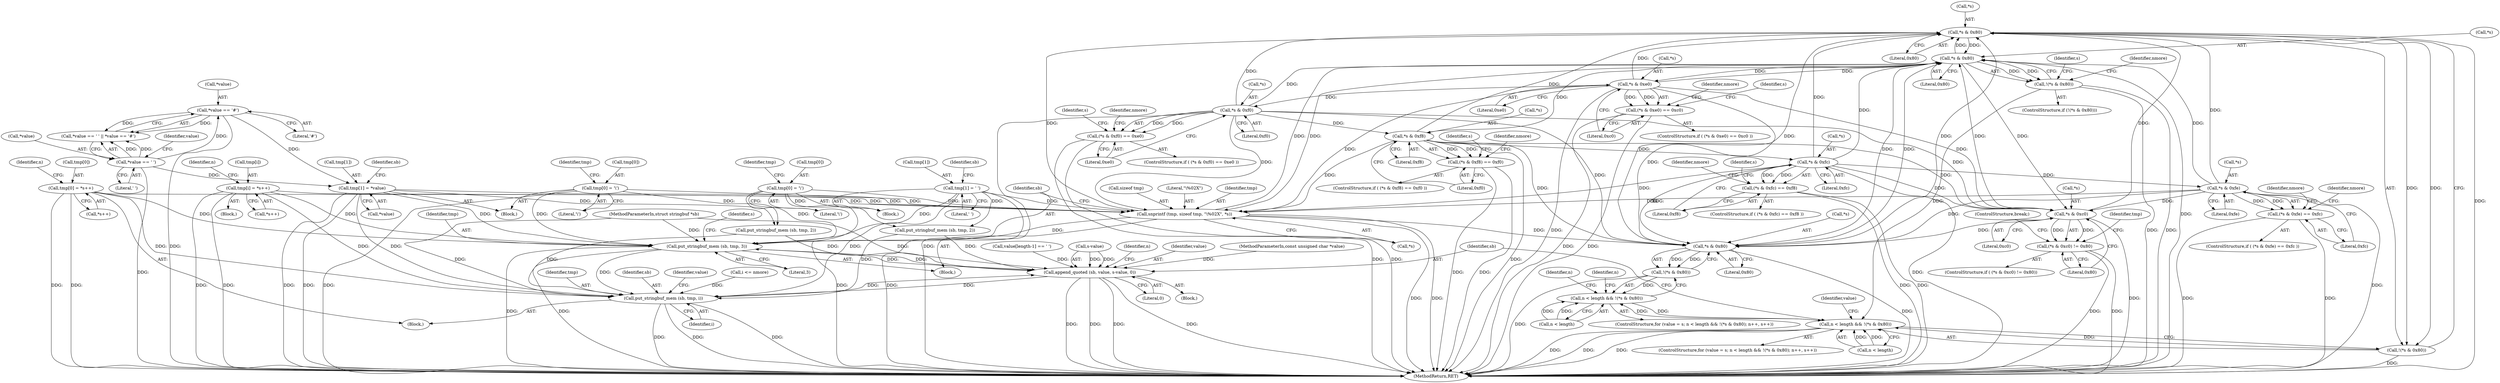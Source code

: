 digraph "0_gnupg_243d12fdec66a4360fbb3e307a046b39b5b4ffc3_0@pointer" {
"1000198" [label="(Call,*s & 0x80)"];
"1000293" [label="(Call,*s & 0xfe)"];
"1000282" [label="(Call,*s & 0xfc)"];
"1000271" [label="(Call,*s & 0xf8)"];
"1000260" [label="(Call,*s & 0xf0)"];
"1000249" [label="(Call,*s & 0xe0)"];
"1000239" [label="(Call,*s & 0x80)"];
"1000198" [label="(Call,*s & 0x80)"];
"1000358" [label="(Call,*s & 0xc0)"];
"1000216" [label="(Call,*s & 0x80)"];
"1000309" [label="(Call,snprintf (tmp, sizeof tmp, \"\\%02X\", *s))"];
"1000364" [label="(Call,tmp[i] = *s++)"];
"1000139" [label="(Call,tmp[1] = *value)"];
"1000129" [label="(Call,*value == '#')"];
"1000125" [label="(Call,*value == ' ')"];
"1000337" [label="(Call,tmp[0] = *s++)"];
"1000134" [label="(Call,tmp[0] = '\\')"];
"1000169" [label="(Call,tmp[1] = ' ')"];
"1000164" [label="(Call,tmp[0] = '\\')"];
"1000197" [label="(Call,!(*s & 0x80))"];
"1000193" [label="(Call,n < length && !(*s & 0x80))"];
"1000211" [label="(Call,n < length && !(*s & 0x80))"];
"1000238" [label="(Call,!(*s & 0x80))"];
"1000248" [label="(Call,(*s & 0xe0) == 0xc0)"];
"1000259" [label="(Call,(*s & 0xf0) == 0xe0)"];
"1000270" [label="(Call,(*s & 0xf8) == 0xf0)"];
"1000281" [label="(Call,(*s & 0xfc) == 0xf8)"];
"1000292" [label="(Call,(*s & 0xfe) == 0xfc)"];
"1000316" [label="(Call,put_stringbuf_mem (sb, tmp, 3))"];
"1000225" [label="(Call,append_quoted (sb, value, s-value, 0))"];
"1000373" [label="(Call,put_stringbuf_mem (sb, tmp, i))"];
"1000357" [label="(Call,(*s & 0xc0) != 0x80)"];
"1000215" [label="(Call,!(*s & 0x80))"];
"1000292" [label="(Call,(*s & 0xfe) == 0xfc)"];
"1000242" [label="(Literal,0x80)"];
"1000128" [label="(Literal,' ')"];
"1000258" [label="(ControlStructure,if ( (*s & 0xf0) == 0xe0 ))"];
"1000311" [label="(Call,sizeof tmp)"];
"1000362" [label="(Literal,0x80)"];
"1000314" [label="(Call,*s)"];
"1000273" [label="(Identifier,s)"];
"1000212" [label="(Call,n < length)"];
"1000270" [label="(Call,(*s & 0xf8) == 0xf0)"];
"1000373" [label="(Call,put_stringbuf_mem (sb, tmp, i))"];
"1000277" [label="(Identifier,nmore)"];
"1000141" [label="(Identifier,tmp)"];
"1000219" [label="(Literal,0x80)"];
"1000156" [label="(Call,value[length-1] == ' ')"];
"1000271" [label="(Call,*s & 0xf8)"];
"1000146" [label="(Identifier,sb)"];
"1000124" [label="(Call,*value == ' ' || *value == '#')"];
"1000211" [label="(Call,n < length && !(*s & 0x80))"];
"1000217" [label="(Call,*s)"];
"1000240" [label="(Call,*s)"];
"1000228" [label="(Call,s-value)"];
"1000275" [label="(Literal,0xf0)"];
"1000313" [label="(Literal,\"\\%02X\")"];
"1000132" [label="(Literal,'#')"];
"1000170" [label="(Call,tmp[1])"];
"1000114" [label="(MethodParameterIn,struct stringbuf *sb)"];
"1000145" [label="(Call,put_stringbuf_mem (sb, tmp, 2))"];
"1000209" [label="(Identifier,value)"];
"1000234" [label="(Identifier,n)"];
"1000356" [label="(ControlStructure,if ( (*s & 0xc0) != 0x80))"];
"1000227" [label="(Identifier,value)"];
"1000325" [label="(Block,)"];
"1000126" [label="(Call,*value)"];
"1000321" [label="(Identifier,s)"];
"1000319" [label="(Literal,3)"];
"1000247" [label="(ControlStructure,if ( (*s & 0xe0) == 0xc0 ))"];
"1000297" [label="(Literal,0xfc)"];
"1000252" [label="(Literal,0xe0)"];
"1000143" [label="(Call,*value)"];
"1000291" [label="(ControlStructure,if ( (*s & 0xfe) == 0xfc ))"];
"1000215" [label="(Call,!(*s & 0x80))"];
"1000248" [label="(Call,(*s & 0xe0) == 0xc0)"];
"1000171" [label="(Identifier,tmp)"];
"1000189" [label="(ControlStructure,for (value = s; n < length && !(*s & 0x80); n++, s++))"];
"1000251" [label="(Identifier,s)"];
"1000164" [label="(Call,tmp[0] = '\\')"];
"1000309" [label="(Call,snprintf (tmp, sizeof tmp, \"\\%02X\", *s))"];
"1000216" [label="(Call,*s & 0x80)"];
"1000308" [label="(Block,)"];
"1000169" [label="(Call,tmp[1] = ' ')"];
"1000264" [label="(Literal,0xe0)"];
"1000375" [label="(Identifier,tmp)"];
"1000341" [label="(Call,*s++)"];
"1000168" [label="(Literal,'\\')"];
"1000244" [label="(Identifier,nmore)"];
"1000272" [label="(Call,*s)"];
"1000365" [label="(Call,tmp[i])"];
"1000263" [label="(Literal,0xf0)"];
"1000226" [label="(Identifier,sb)"];
"1000288" [label="(Identifier,nmore)"];
"1000260" [label="(Call,*s & 0xf0)"];
"1000231" [label="(Literal,0)"];
"1000361" [label="(Literal,0xc0)"];
"1000310" [label="(Identifier,tmp)"];
"1000318" [label="(Identifier,tmp)"];
"1000296" [label="(Literal,0xfe)"];
"1000285" [label="(Literal,0xfc)"];
"1000175" [label="(Identifier,sb)"];
"1000250" [label="(Call,*s)"];
"1000345" [label="(Identifier,n)"];
"1000281" [label="(Call,(*s & 0xfc) == 0xf8)"];
"1000294" [label="(Call,*s)"];
"1000130" [label="(Call,*value)"];
"1000372" [label="(Identifier,n)"];
"1000249" [label="(Call,*s & 0xe0)"];
"1000222" [label="(Identifier,n)"];
"1000303" [label="(Identifier,nmore)"];
"1000204" [label="(Identifier,n)"];
"1000359" [label="(Call,*s)"];
"1000337" [label="(Call,tmp[0] = *s++)"];
"1000299" [label="(Identifier,nmore)"];
"1000376" [label="(Identifier,i)"];
"1000133" [label="(Block,)"];
"1000131" [label="(Identifier,value)"];
"1000282" [label="(Call,*s & 0xfc)"];
"1000269" [label="(ControlStructure,if ( (*s & 0xf8) == 0xf0 ))"];
"1000253" [label="(Literal,0xc0)"];
"1000338" [label="(Call,tmp[0])"];
"1000358" [label="(Call,*s & 0xc0)"];
"1000283" [label="(Call,*s)"];
"1000368" [label="(Call,*s++)"];
"1000274" [label="(Literal,0xf8)"];
"1000134" [label="(Call,tmp[0] = '\\')"];
"1000174" [label="(Call,put_stringbuf_mem (sb, tmp, 2))"];
"1000280" [label="(ControlStructure,if ( (*s & 0xfc) == 0xf8 ))"];
"1000317" [label="(Identifier,sb)"];
"1000259" [label="(Call,(*s & 0xf0) == 0xe0)"];
"1000262" [label="(Identifier,s)"];
"1000364" [label="(Call,tmp[i] = *s++)"];
"1000197" [label="(Call,!(*s & 0x80))"];
"1000139" [label="(Call,tmp[1] = *value)"];
"1000188" [label="(Block,)"];
"1000198" [label="(Call,*s & 0x80)"];
"1000355" [label="(Block,)"];
"1000374" [label="(Identifier,sb)"];
"1000316" [label="(Call,put_stringbuf_mem (sb, tmp, 3))"];
"1000191" [label="(Identifier,value)"];
"1000194" [label="(Call,n < length)"];
"1000284" [label="(Identifier,s)"];
"1000225" [label="(Call,append_quoted (sb, value, s-value, 0))"];
"1000295" [label="(Identifier,s)"];
"1000140" [label="(Call,tmp[1])"];
"1000165" [label="(Call,tmp[0])"];
"1000286" [label="(Literal,0xf8)"];
"1000138" [label="(Literal,'\\')"];
"1000135" [label="(Call,tmp[0])"];
"1000129" [label="(Call,*value == '#')"];
"1000237" [label="(ControlStructure,if (!(*s & 0x80)))"];
"1000266" [label="(Identifier,nmore)"];
"1000207" [label="(ControlStructure,for (value = s; n < length && !(*s & 0x80); n++, s++))"];
"1000125" [label="(Call,*value == ' ')"];
"1000377" [label="(MethodReturn,RET)"];
"1000293" [label="(Call,*s & 0xfe)"];
"1000255" [label="(Identifier,nmore)"];
"1000112" [label="(MethodParameterIn,const unsigned char *value)"];
"1000163" [label="(Block,)"];
"1000350" [label="(Call,i <= nmore)"];
"1000238" [label="(Call,!(*s & 0x80))"];
"1000201" [label="(Literal,0x80)"];
"1000261" [label="(Call,*s)"];
"1000357" [label="(Call,(*s & 0xc0) != 0x80)"];
"1000173" [label="(Literal,' ')"];
"1000199" [label="(Call,*s)"];
"1000193" [label="(Call,n < length && !(*s & 0x80))"];
"1000363" [label="(ControlStructure,break;)"];
"1000239" [label="(Call,*s & 0x80)"];
"1000366" [label="(Identifier,tmp)"];
"1000198" -> "1000197"  [label="AST: "];
"1000198" -> "1000201"  [label="CFG: "];
"1000199" -> "1000198"  [label="AST: "];
"1000201" -> "1000198"  [label="AST: "];
"1000197" -> "1000198"  [label="CFG: "];
"1000198" -> "1000377"  [label="DDG: "];
"1000198" -> "1000197"  [label="DDG: "];
"1000198" -> "1000197"  [label="DDG: "];
"1000293" -> "1000198"  [label="DDG: "];
"1000358" -> "1000198"  [label="DDG: "];
"1000239" -> "1000198"  [label="DDG: "];
"1000216" -> "1000198"  [label="DDG: "];
"1000260" -> "1000198"  [label="DDG: "];
"1000249" -> "1000198"  [label="DDG: "];
"1000271" -> "1000198"  [label="DDG: "];
"1000282" -> "1000198"  [label="DDG: "];
"1000309" -> "1000198"  [label="DDG: "];
"1000198" -> "1000216"  [label="DDG: "];
"1000198" -> "1000239"  [label="DDG: "];
"1000293" -> "1000292"  [label="AST: "];
"1000293" -> "1000296"  [label="CFG: "];
"1000294" -> "1000293"  [label="AST: "];
"1000296" -> "1000293"  [label="AST: "];
"1000297" -> "1000293"  [label="CFG: "];
"1000293" -> "1000377"  [label="DDG: "];
"1000293" -> "1000216"  [label="DDG: "];
"1000293" -> "1000239"  [label="DDG: "];
"1000293" -> "1000292"  [label="DDG: "];
"1000293" -> "1000292"  [label="DDG: "];
"1000282" -> "1000293"  [label="DDG: "];
"1000293" -> "1000309"  [label="DDG: "];
"1000293" -> "1000358"  [label="DDG: "];
"1000282" -> "1000281"  [label="AST: "];
"1000282" -> "1000285"  [label="CFG: "];
"1000283" -> "1000282"  [label="AST: "];
"1000285" -> "1000282"  [label="AST: "];
"1000286" -> "1000282"  [label="CFG: "];
"1000282" -> "1000377"  [label="DDG: "];
"1000282" -> "1000216"  [label="DDG: "];
"1000282" -> "1000239"  [label="DDG: "];
"1000282" -> "1000281"  [label="DDG: "];
"1000282" -> "1000281"  [label="DDG: "];
"1000271" -> "1000282"  [label="DDG: "];
"1000282" -> "1000309"  [label="DDG: "];
"1000282" -> "1000358"  [label="DDG: "];
"1000271" -> "1000270"  [label="AST: "];
"1000271" -> "1000274"  [label="CFG: "];
"1000272" -> "1000271"  [label="AST: "];
"1000274" -> "1000271"  [label="AST: "];
"1000275" -> "1000271"  [label="CFG: "];
"1000271" -> "1000377"  [label="DDG: "];
"1000271" -> "1000216"  [label="DDG: "];
"1000271" -> "1000239"  [label="DDG: "];
"1000271" -> "1000270"  [label="DDG: "];
"1000271" -> "1000270"  [label="DDG: "];
"1000260" -> "1000271"  [label="DDG: "];
"1000271" -> "1000309"  [label="DDG: "];
"1000271" -> "1000358"  [label="DDG: "];
"1000260" -> "1000259"  [label="AST: "];
"1000260" -> "1000263"  [label="CFG: "];
"1000261" -> "1000260"  [label="AST: "];
"1000263" -> "1000260"  [label="AST: "];
"1000264" -> "1000260"  [label="CFG: "];
"1000260" -> "1000377"  [label="DDG: "];
"1000260" -> "1000216"  [label="DDG: "];
"1000260" -> "1000239"  [label="DDG: "];
"1000260" -> "1000259"  [label="DDG: "];
"1000260" -> "1000259"  [label="DDG: "];
"1000249" -> "1000260"  [label="DDG: "];
"1000260" -> "1000309"  [label="DDG: "];
"1000260" -> "1000358"  [label="DDG: "];
"1000249" -> "1000248"  [label="AST: "];
"1000249" -> "1000252"  [label="CFG: "];
"1000250" -> "1000249"  [label="AST: "];
"1000252" -> "1000249"  [label="AST: "];
"1000253" -> "1000249"  [label="CFG: "];
"1000249" -> "1000377"  [label="DDG: "];
"1000249" -> "1000216"  [label="DDG: "];
"1000249" -> "1000239"  [label="DDG: "];
"1000249" -> "1000248"  [label="DDG: "];
"1000249" -> "1000248"  [label="DDG: "];
"1000239" -> "1000249"  [label="DDG: "];
"1000249" -> "1000309"  [label="DDG: "];
"1000249" -> "1000358"  [label="DDG: "];
"1000239" -> "1000238"  [label="AST: "];
"1000239" -> "1000242"  [label="CFG: "];
"1000240" -> "1000239"  [label="AST: "];
"1000242" -> "1000239"  [label="AST: "];
"1000238" -> "1000239"  [label="CFG: "];
"1000239" -> "1000377"  [label="DDG: "];
"1000239" -> "1000216"  [label="DDG: "];
"1000239" -> "1000238"  [label="DDG: "];
"1000239" -> "1000238"  [label="DDG: "];
"1000358" -> "1000239"  [label="DDG: "];
"1000216" -> "1000239"  [label="DDG: "];
"1000309" -> "1000239"  [label="DDG: "];
"1000239" -> "1000309"  [label="DDG: "];
"1000239" -> "1000358"  [label="DDG: "];
"1000358" -> "1000357"  [label="AST: "];
"1000358" -> "1000361"  [label="CFG: "];
"1000359" -> "1000358"  [label="AST: "];
"1000361" -> "1000358"  [label="AST: "];
"1000362" -> "1000358"  [label="CFG: "];
"1000358" -> "1000377"  [label="DDG: "];
"1000358" -> "1000216"  [label="DDG: "];
"1000358" -> "1000357"  [label="DDG: "];
"1000358" -> "1000357"  [label="DDG: "];
"1000216" -> "1000215"  [label="AST: "];
"1000216" -> "1000219"  [label="CFG: "];
"1000217" -> "1000216"  [label="AST: "];
"1000219" -> "1000216"  [label="AST: "];
"1000215" -> "1000216"  [label="CFG: "];
"1000216" -> "1000377"  [label="DDG: "];
"1000216" -> "1000215"  [label="DDG: "];
"1000216" -> "1000215"  [label="DDG: "];
"1000309" -> "1000216"  [label="DDG: "];
"1000309" -> "1000308"  [label="AST: "];
"1000309" -> "1000314"  [label="CFG: "];
"1000310" -> "1000309"  [label="AST: "];
"1000311" -> "1000309"  [label="AST: "];
"1000313" -> "1000309"  [label="AST: "];
"1000314" -> "1000309"  [label="AST: "];
"1000317" -> "1000309"  [label="CFG: "];
"1000309" -> "1000377"  [label="DDG: "];
"1000309" -> "1000377"  [label="DDG: "];
"1000364" -> "1000309"  [label="DDG: "];
"1000139" -> "1000309"  [label="DDG: "];
"1000337" -> "1000309"  [label="DDG: "];
"1000134" -> "1000309"  [label="DDG: "];
"1000169" -> "1000309"  [label="DDG: "];
"1000164" -> "1000309"  [label="DDG: "];
"1000309" -> "1000316"  [label="DDG: "];
"1000364" -> "1000355"  [label="AST: "];
"1000364" -> "1000368"  [label="CFG: "];
"1000365" -> "1000364"  [label="AST: "];
"1000368" -> "1000364"  [label="AST: "];
"1000372" -> "1000364"  [label="CFG: "];
"1000364" -> "1000377"  [label="DDG: "];
"1000364" -> "1000377"  [label="DDG: "];
"1000364" -> "1000316"  [label="DDG: "];
"1000364" -> "1000373"  [label="DDG: "];
"1000139" -> "1000133"  [label="AST: "];
"1000139" -> "1000143"  [label="CFG: "];
"1000140" -> "1000139"  [label="AST: "];
"1000143" -> "1000139"  [label="AST: "];
"1000146" -> "1000139"  [label="CFG: "];
"1000139" -> "1000377"  [label="DDG: "];
"1000139" -> "1000377"  [label="DDG: "];
"1000129" -> "1000139"  [label="DDG: "];
"1000125" -> "1000139"  [label="DDG: "];
"1000139" -> "1000145"  [label="DDG: "];
"1000139" -> "1000316"  [label="DDG: "];
"1000139" -> "1000373"  [label="DDG: "];
"1000129" -> "1000124"  [label="AST: "];
"1000129" -> "1000132"  [label="CFG: "];
"1000130" -> "1000129"  [label="AST: "];
"1000132" -> "1000129"  [label="AST: "];
"1000124" -> "1000129"  [label="CFG: "];
"1000129" -> "1000377"  [label="DDG: "];
"1000129" -> "1000124"  [label="DDG: "];
"1000129" -> "1000124"  [label="DDG: "];
"1000125" -> "1000129"  [label="DDG: "];
"1000125" -> "1000124"  [label="AST: "];
"1000125" -> "1000128"  [label="CFG: "];
"1000126" -> "1000125"  [label="AST: "];
"1000128" -> "1000125"  [label="AST: "];
"1000131" -> "1000125"  [label="CFG: "];
"1000124" -> "1000125"  [label="CFG: "];
"1000125" -> "1000377"  [label="DDG: "];
"1000125" -> "1000124"  [label="DDG: "];
"1000125" -> "1000124"  [label="DDG: "];
"1000337" -> "1000325"  [label="AST: "];
"1000337" -> "1000341"  [label="CFG: "];
"1000338" -> "1000337"  [label="AST: "];
"1000341" -> "1000337"  [label="AST: "];
"1000345" -> "1000337"  [label="CFG: "];
"1000337" -> "1000377"  [label="DDG: "];
"1000337" -> "1000377"  [label="DDG: "];
"1000337" -> "1000316"  [label="DDG: "];
"1000337" -> "1000373"  [label="DDG: "];
"1000134" -> "1000133"  [label="AST: "];
"1000134" -> "1000138"  [label="CFG: "];
"1000135" -> "1000134"  [label="AST: "];
"1000138" -> "1000134"  [label="AST: "];
"1000141" -> "1000134"  [label="CFG: "];
"1000134" -> "1000377"  [label="DDG: "];
"1000134" -> "1000145"  [label="DDG: "];
"1000134" -> "1000316"  [label="DDG: "];
"1000169" -> "1000163"  [label="AST: "];
"1000169" -> "1000173"  [label="CFG: "];
"1000170" -> "1000169"  [label="AST: "];
"1000173" -> "1000169"  [label="AST: "];
"1000175" -> "1000169"  [label="CFG: "];
"1000169" -> "1000377"  [label="DDG: "];
"1000169" -> "1000174"  [label="DDG: "];
"1000169" -> "1000316"  [label="DDG: "];
"1000169" -> "1000373"  [label="DDG: "];
"1000164" -> "1000163"  [label="AST: "];
"1000164" -> "1000168"  [label="CFG: "];
"1000165" -> "1000164"  [label="AST: "];
"1000168" -> "1000164"  [label="AST: "];
"1000171" -> "1000164"  [label="CFG: "];
"1000164" -> "1000377"  [label="DDG: "];
"1000164" -> "1000174"  [label="DDG: "];
"1000164" -> "1000316"  [label="DDG: "];
"1000197" -> "1000193"  [label="AST: "];
"1000193" -> "1000197"  [label="CFG: "];
"1000197" -> "1000377"  [label="DDG: "];
"1000197" -> "1000193"  [label="DDG: "];
"1000193" -> "1000189"  [label="AST: "];
"1000193" -> "1000194"  [label="CFG: "];
"1000194" -> "1000193"  [label="AST: "];
"1000209" -> "1000193"  [label="CFG: "];
"1000226" -> "1000193"  [label="CFG: "];
"1000193" -> "1000377"  [label="DDG: "];
"1000193" -> "1000377"  [label="DDG: "];
"1000193" -> "1000377"  [label="DDG: "];
"1000194" -> "1000193"  [label="DDG: "];
"1000194" -> "1000193"  [label="DDG: "];
"1000238" -> "1000193"  [label="DDG: "];
"1000211" -> "1000193"  [label="DDG: "];
"1000193" -> "1000211"  [label="DDG: "];
"1000211" -> "1000207"  [label="AST: "];
"1000211" -> "1000212"  [label="CFG: "];
"1000211" -> "1000215"  [label="CFG: "];
"1000212" -> "1000211"  [label="AST: "];
"1000215" -> "1000211"  [label="AST: "];
"1000222" -> "1000211"  [label="CFG: "];
"1000204" -> "1000211"  [label="CFG: "];
"1000212" -> "1000211"  [label="DDG: "];
"1000212" -> "1000211"  [label="DDG: "];
"1000215" -> "1000211"  [label="DDG: "];
"1000238" -> "1000237"  [label="AST: "];
"1000244" -> "1000238"  [label="CFG: "];
"1000251" -> "1000238"  [label="CFG: "];
"1000238" -> "1000377"  [label="DDG: "];
"1000238" -> "1000377"  [label="DDG: "];
"1000248" -> "1000247"  [label="AST: "];
"1000248" -> "1000253"  [label="CFG: "];
"1000253" -> "1000248"  [label="AST: "];
"1000255" -> "1000248"  [label="CFG: "];
"1000262" -> "1000248"  [label="CFG: "];
"1000248" -> "1000377"  [label="DDG: "];
"1000248" -> "1000377"  [label="DDG: "];
"1000259" -> "1000258"  [label="AST: "];
"1000259" -> "1000264"  [label="CFG: "];
"1000264" -> "1000259"  [label="AST: "];
"1000266" -> "1000259"  [label="CFG: "];
"1000273" -> "1000259"  [label="CFG: "];
"1000259" -> "1000377"  [label="DDG: "];
"1000259" -> "1000377"  [label="DDG: "];
"1000270" -> "1000269"  [label="AST: "];
"1000270" -> "1000275"  [label="CFG: "];
"1000275" -> "1000270"  [label="AST: "];
"1000277" -> "1000270"  [label="CFG: "];
"1000284" -> "1000270"  [label="CFG: "];
"1000270" -> "1000377"  [label="DDG: "];
"1000270" -> "1000377"  [label="DDG: "];
"1000281" -> "1000280"  [label="AST: "];
"1000281" -> "1000286"  [label="CFG: "];
"1000286" -> "1000281"  [label="AST: "];
"1000288" -> "1000281"  [label="CFG: "];
"1000295" -> "1000281"  [label="CFG: "];
"1000281" -> "1000377"  [label="DDG: "];
"1000281" -> "1000377"  [label="DDG: "];
"1000292" -> "1000291"  [label="AST: "];
"1000292" -> "1000297"  [label="CFG: "];
"1000297" -> "1000292"  [label="AST: "];
"1000299" -> "1000292"  [label="CFG: "];
"1000303" -> "1000292"  [label="CFG: "];
"1000292" -> "1000377"  [label="DDG: "];
"1000292" -> "1000377"  [label="DDG: "];
"1000316" -> "1000308"  [label="AST: "];
"1000316" -> "1000319"  [label="CFG: "];
"1000317" -> "1000316"  [label="AST: "];
"1000318" -> "1000316"  [label="AST: "];
"1000319" -> "1000316"  [label="AST: "];
"1000321" -> "1000316"  [label="CFG: "];
"1000316" -> "1000377"  [label="DDG: "];
"1000316" -> "1000377"  [label="DDG: "];
"1000316" -> "1000225"  [label="DDG: "];
"1000225" -> "1000316"  [label="DDG: "];
"1000114" -> "1000316"  [label="DDG: "];
"1000316" -> "1000373"  [label="DDG: "];
"1000225" -> "1000188"  [label="AST: "];
"1000225" -> "1000231"  [label="CFG: "];
"1000226" -> "1000225"  [label="AST: "];
"1000227" -> "1000225"  [label="AST: "];
"1000228" -> "1000225"  [label="AST: "];
"1000231" -> "1000225"  [label="AST: "];
"1000234" -> "1000225"  [label="CFG: "];
"1000225" -> "1000377"  [label="DDG: "];
"1000225" -> "1000377"  [label="DDG: "];
"1000225" -> "1000377"  [label="DDG: "];
"1000225" -> "1000377"  [label="DDG: "];
"1000174" -> "1000225"  [label="DDG: "];
"1000373" -> "1000225"  [label="DDG: "];
"1000145" -> "1000225"  [label="DDG: "];
"1000114" -> "1000225"  [label="DDG: "];
"1000156" -> "1000225"  [label="DDG: "];
"1000228" -> "1000225"  [label="DDG: "];
"1000228" -> "1000225"  [label="DDG: "];
"1000112" -> "1000225"  [label="DDG: "];
"1000225" -> "1000373"  [label="DDG: "];
"1000373" -> "1000325"  [label="AST: "];
"1000373" -> "1000376"  [label="CFG: "];
"1000374" -> "1000373"  [label="AST: "];
"1000375" -> "1000373"  [label="AST: "];
"1000376" -> "1000373"  [label="AST: "];
"1000191" -> "1000373"  [label="CFG: "];
"1000373" -> "1000377"  [label="DDG: "];
"1000373" -> "1000377"  [label="DDG: "];
"1000373" -> "1000377"  [label="DDG: "];
"1000114" -> "1000373"  [label="DDG: "];
"1000174" -> "1000373"  [label="DDG: "];
"1000145" -> "1000373"  [label="DDG: "];
"1000350" -> "1000373"  [label="DDG: "];
"1000357" -> "1000356"  [label="AST: "];
"1000357" -> "1000362"  [label="CFG: "];
"1000362" -> "1000357"  [label="AST: "];
"1000363" -> "1000357"  [label="CFG: "];
"1000366" -> "1000357"  [label="CFG: "];
"1000357" -> "1000377"  [label="DDG: "];
"1000357" -> "1000377"  [label="DDG: "];
"1000215" -> "1000377"  [label="DDG: "];
}
